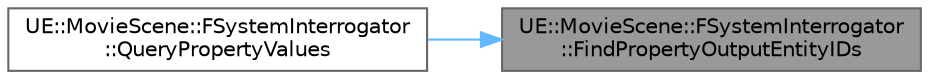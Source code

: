 digraph "UE::MovieScene::FSystemInterrogator::FindPropertyOutputEntityIDs"
{
 // INTERACTIVE_SVG=YES
 // LATEX_PDF_SIZE
  bgcolor="transparent";
  edge [fontname=Helvetica,fontsize=10,labelfontname=Helvetica,labelfontsize=10];
  node [fontname=Helvetica,fontsize=10,shape=box,height=0.2,width=0.4];
  rankdir="RL";
  Node1 [id="Node000001",label="UE::MovieScene::FSystemInterrogator\l::FindPropertyOutputEntityIDs",height=0.2,width=0.4,color="gray40", fillcolor="grey60", style="filled", fontcolor="black",tooltip=" "];
  Node1 -> Node2 [id="edge1_Node000001_Node000002",dir="back",color="steelblue1",style="solid",tooltip=" "];
  Node2 [id="Node000002",label="UE::MovieScene::FSystemInterrogator\l::QueryPropertyValues",height=0.2,width=0.4,color="grey40", fillcolor="white", style="filled",URL="$d3/d20/classUE_1_1MovieScene_1_1FSystemInterrogator.html#a546b41e8d09cc1096e7e8cc968675474",tooltip="Query the computed value of an animated property."];
}
